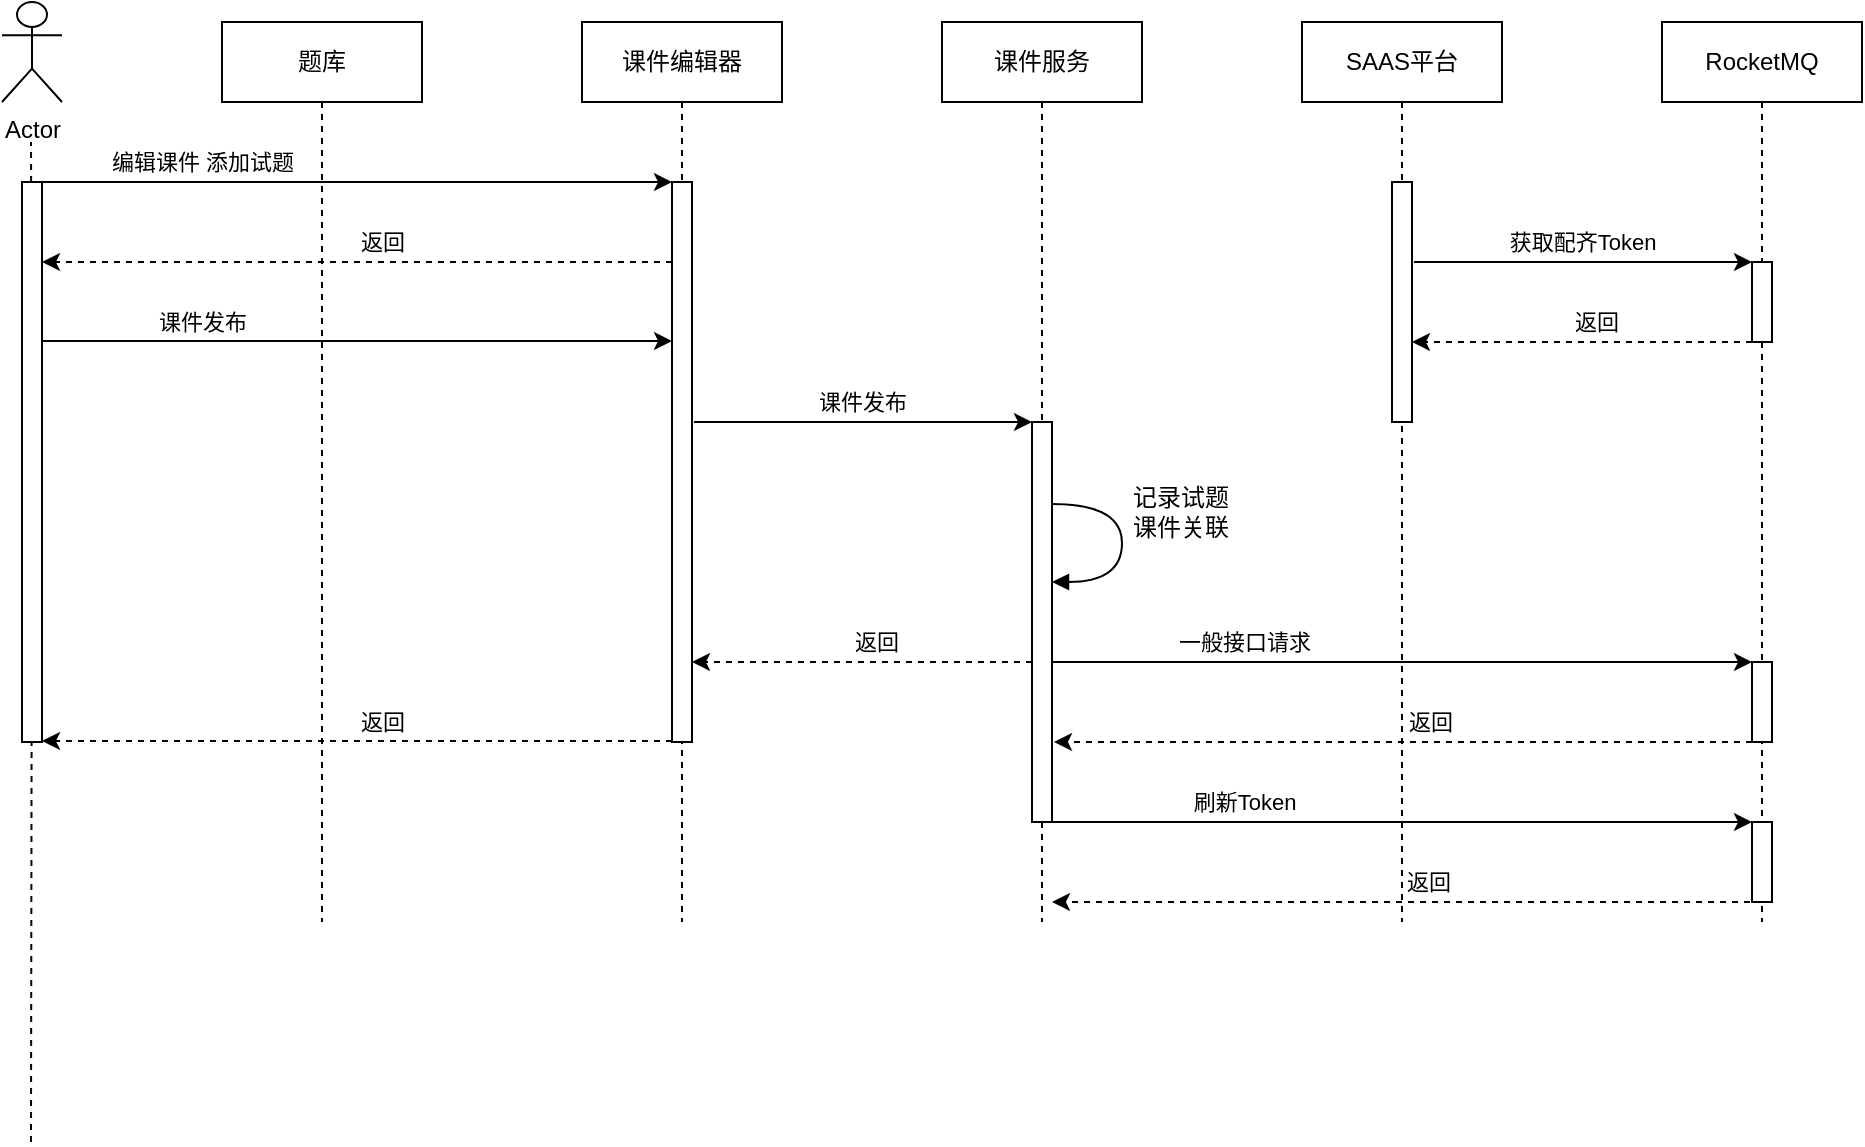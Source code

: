 <mxfile version="25.0.1">
  <diagram name="第 1 页" id="VrHr1lwdnJbF9gbz6rKx">
    <mxGraphModel dx="1544" dy="398" grid="1" gridSize="10" guides="1" tooltips="1" connect="1" arrows="1" fold="1" page="1" pageScale="1" pageWidth="827" pageHeight="1169" math="0" shadow="0">
      <root>
        <mxCell id="0" />
        <mxCell id="1" parent="0" />
        <mxCell id="qkXnrVR-RueEX92_qbnU-2" value="课件编辑器" style="shape=umlLifeline;perimeter=lifelinePerimeter;whiteSpace=wrap;html=1;container=1;dropTarget=0;collapsible=0;recursiveResize=0;outlineConnect=0;portConstraint=eastwest;newEdgeStyle={&quot;curved&quot;:0,&quot;rounded&quot;:0};" vertex="1" parent="1">
          <mxGeometry x="140" y="180" width="100" height="450" as="geometry" />
        </mxCell>
        <mxCell id="qkXnrVR-RueEX92_qbnU-3" value="课件服务" style="shape=umlLifeline;perimeter=lifelinePerimeter;whiteSpace=wrap;html=1;container=1;dropTarget=0;collapsible=0;recursiveResize=0;outlineConnect=0;portConstraint=eastwest;newEdgeStyle={&quot;curved&quot;:0,&quot;rounded&quot;:0};" vertex="1" parent="1">
          <mxGeometry x="320" y="180" width="100" height="450" as="geometry" />
        </mxCell>
        <mxCell id="qkXnrVR-RueEX92_qbnU-4" value="SAAS平台" style="shape=umlLifeline;perimeter=lifelinePerimeter;whiteSpace=wrap;html=1;container=1;dropTarget=0;collapsible=0;recursiveResize=0;outlineConnect=0;portConstraint=eastwest;newEdgeStyle={&quot;curved&quot;:0,&quot;rounded&quot;:0};" vertex="1" parent="1">
          <mxGeometry x="500" y="180" width="100" height="450" as="geometry" />
        </mxCell>
        <mxCell id="qkXnrVR-RueEX92_qbnU-5" value="RocketMQ" style="shape=umlLifeline;perimeter=lifelinePerimeter;whiteSpace=wrap;html=1;container=1;dropTarget=0;collapsible=0;recursiveResize=0;outlineConnect=0;portConstraint=eastwest;newEdgeStyle={&quot;curved&quot;:0,&quot;rounded&quot;:0};" vertex="1" parent="1">
          <mxGeometry x="680" y="180" width="100" height="450" as="geometry" />
        </mxCell>
        <mxCell id="qkXnrVR-RueEX92_qbnU-6" value="" style="rounded=0;whiteSpace=wrap;html=1;" vertex="1" parent="1">
          <mxGeometry x="185" y="260" width="10" height="280" as="geometry" />
        </mxCell>
        <mxCell id="qkXnrVR-RueEX92_qbnU-7" value="" style="rounded=0;whiteSpace=wrap;html=1;" vertex="1" parent="1">
          <mxGeometry x="365" y="380" width="10" height="200" as="geometry" />
        </mxCell>
        <mxCell id="qkXnrVR-RueEX92_qbnU-10" value="" style="rounded=0;whiteSpace=wrap;html=1;" vertex="1" parent="1">
          <mxGeometry x="545" y="260" width="10" height="120" as="geometry" />
        </mxCell>
        <mxCell id="qkXnrVR-RueEX92_qbnU-11" value="" style="endArrow=classic;html=1;rounded=0;" edge="1" parent="1">
          <mxGeometry width="50" height="50" relative="1" as="geometry">
            <mxPoint x="556" y="300" as="sourcePoint" />
            <mxPoint x="725" y="300" as="targetPoint" />
          </mxGeometry>
        </mxCell>
        <mxCell id="qkXnrVR-RueEX92_qbnU-12" value="获取配齐Token" style="edgeLabel;html=1;align=center;verticalAlign=middle;resizable=0;points=[];" vertex="1" connectable="0" parent="qkXnrVR-RueEX92_qbnU-11">
          <mxGeometry x="0.34" y="2" relative="1" as="geometry">
            <mxPoint x="-29" y="-8" as="offset" />
          </mxGeometry>
        </mxCell>
        <mxCell id="qkXnrVR-RueEX92_qbnU-13" value="" style="rounded=0;whiteSpace=wrap;html=1;" vertex="1" parent="1">
          <mxGeometry x="725" y="300" width="10" height="40" as="geometry" />
        </mxCell>
        <mxCell id="qkXnrVR-RueEX92_qbnU-14" value="" style="endArrow=classic;html=1;rounded=0;dashed=1;" edge="1" parent="1">
          <mxGeometry width="50" height="50" relative="1" as="geometry">
            <mxPoint x="725" y="340" as="sourcePoint" />
            <mxPoint x="555" y="340" as="targetPoint" />
          </mxGeometry>
        </mxCell>
        <mxCell id="qkXnrVR-RueEX92_qbnU-15" value="返回" style="edgeLabel;html=1;align=center;verticalAlign=middle;resizable=0;points=[];" vertex="1" connectable="0" parent="qkXnrVR-RueEX92_qbnU-14">
          <mxGeometry x="-0.077" y="-1" relative="1" as="geometry">
            <mxPoint y="-9" as="offset" />
          </mxGeometry>
        </mxCell>
        <mxCell id="qkXnrVR-RueEX92_qbnU-18" value="" style="endArrow=classic;html=1;rounded=0;" edge="1" parent="1">
          <mxGeometry width="50" height="50" relative="1" as="geometry">
            <mxPoint x="196" y="380" as="sourcePoint" />
            <mxPoint x="365" y="380" as="targetPoint" />
          </mxGeometry>
        </mxCell>
        <mxCell id="qkXnrVR-RueEX92_qbnU-19" value="课件发布" style="edgeLabel;html=1;align=center;verticalAlign=middle;resizable=0;points=[];" vertex="1" connectable="0" parent="qkXnrVR-RueEX92_qbnU-18">
          <mxGeometry x="0.34" y="2" relative="1" as="geometry">
            <mxPoint x="-29" y="-8" as="offset" />
          </mxGeometry>
        </mxCell>
        <mxCell id="qkXnrVR-RueEX92_qbnU-20" value="" style="endArrow=classic;html=1;rounded=0;dashed=1;" edge="1" parent="1">
          <mxGeometry width="50" height="50" relative="1" as="geometry">
            <mxPoint x="365" y="500" as="sourcePoint" />
            <mxPoint x="195" y="500" as="targetPoint" />
          </mxGeometry>
        </mxCell>
        <mxCell id="qkXnrVR-RueEX92_qbnU-21" value="返回" style="edgeLabel;html=1;align=center;verticalAlign=middle;resizable=0;points=[];" vertex="1" connectable="0" parent="qkXnrVR-RueEX92_qbnU-20">
          <mxGeometry x="-0.077" y="-1" relative="1" as="geometry">
            <mxPoint y="-9" as="offset" />
          </mxGeometry>
        </mxCell>
        <mxCell id="qkXnrVR-RueEX92_qbnU-22" value="" style="endArrow=classic;html=1;rounded=0;" edge="1" parent="1">
          <mxGeometry width="50" height="50" relative="1" as="geometry">
            <mxPoint x="375" y="500" as="sourcePoint" />
            <mxPoint x="725" y="500" as="targetPoint" />
          </mxGeometry>
        </mxCell>
        <mxCell id="qkXnrVR-RueEX92_qbnU-23" value="一般接口请求" style="edgeLabel;html=1;align=center;verticalAlign=middle;resizable=0;points=[];" vertex="1" connectable="0" parent="qkXnrVR-RueEX92_qbnU-22">
          <mxGeometry x="0.34" y="2" relative="1" as="geometry">
            <mxPoint x="-139" y="-8" as="offset" />
          </mxGeometry>
        </mxCell>
        <mxCell id="qkXnrVR-RueEX92_qbnU-24" value="" style="rounded=0;whiteSpace=wrap;html=1;" vertex="1" parent="1">
          <mxGeometry x="725" y="500" width="10" height="40" as="geometry" />
        </mxCell>
        <mxCell id="qkXnrVR-RueEX92_qbnU-25" value="" style="endArrow=classic;html=1;rounded=0;dashed=1;" edge="1" parent="1">
          <mxGeometry width="50" height="50" relative="1" as="geometry">
            <mxPoint x="725" y="540" as="sourcePoint" />
            <mxPoint x="376" y="540" as="targetPoint" />
          </mxGeometry>
        </mxCell>
        <mxCell id="qkXnrVR-RueEX92_qbnU-26" value="返回" style="edgeLabel;html=1;align=center;verticalAlign=middle;resizable=0;points=[];" vertex="1" connectable="0" parent="qkXnrVR-RueEX92_qbnU-25">
          <mxGeometry x="-0.077" y="-1" relative="1" as="geometry">
            <mxPoint y="-9" as="offset" />
          </mxGeometry>
        </mxCell>
        <mxCell id="qkXnrVR-RueEX92_qbnU-27" value="" style="endArrow=classic;html=1;rounded=0;" edge="1" parent="1">
          <mxGeometry width="50" height="50" relative="1" as="geometry">
            <mxPoint x="375" y="580" as="sourcePoint" />
            <mxPoint x="725" y="580" as="targetPoint" />
          </mxGeometry>
        </mxCell>
        <mxCell id="qkXnrVR-RueEX92_qbnU-28" value="刷新Token" style="edgeLabel;html=1;align=center;verticalAlign=middle;resizable=0;points=[];" vertex="1" connectable="0" parent="qkXnrVR-RueEX92_qbnU-27">
          <mxGeometry x="0.34" y="2" relative="1" as="geometry">
            <mxPoint x="-139" y="-8" as="offset" />
          </mxGeometry>
        </mxCell>
        <mxCell id="qkXnrVR-RueEX92_qbnU-29" value="" style="endArrow=classic;html=1;rounded=0;dashed=1;" edge="1" parent="1">
          <mxGeometry width="50" height="50" relative="1" as="geometry">
            <mxPoint x="724" y="620" as="sourcePoint" />
            <mxPoint x="375" y="620" as="targetPoint" />
          </mxGeometry>
        </mxCell>
        <mxCell id="qkXnrVR-RueEX92_qbnU-30" value="返回" style="edgeLabel;html=1;align=center;verticalAlign=middle;resizable=0;points=[];" vertex="1" connectable="0" parent="qkXnrVR-RueEX92_qbnU-29">
          <mxGeometry x="-0.077" y="-1" relative="1" as="geometry">
            <mxPoint y="-9" as="offset" />
          </mxGeometry>
        </mxCell>
        <mxCell id="qkXnrVR-RueEX92_qbnU-31" value="" style="rounded=0;whiteSpace=wrap;html=1;" vertex="1" parent="1">
          <mxGeometry x="725" y="580" width="10" height="40" as="geometry" />
        </mxCell>
        <mxCell id="qkXnrVR-RueEX92_qbnU-32" value="题库" style="shape=umlLifeline;perimeter=lifelinePerimeter;whiteSpace=wrap;html=1;container=1;dropTarget=0;collapsible=0;recursiveResize=0;outlineConnect=0;portConstraint=eastwest;newEdgeStyle={&quot;curved&quot;:0,&quot;rounded&quot;:0};" vertex="1" parent="1">
          <mxGeometry x="-40" y="180" width="100" height="450" as="geometry" />
        </mxCell>
        <mxCell id="qkXnrVR-RueEX92_qbnU-33" value="Actor" style="shape=umlActor;verticalLabelPosition=bottom;verticalAlign=top;html=1;outlineConnect=0;movable=1;resizable=1;rotatable=1;deletable=1;editable=1;locked=0;connectable=1;" vertex="1" parent="1">
          <mxGeometry x="-150" y="170" width="30" height="50" as="geometry" />
        </mxCell>
        <mxCell id="qkXnrVR-RueEX92_qbnU-35" value="" style="endArrow=none;dashed=1;html=1;rounded=0;movable=1;resizable=1;rotatable=1;deletable=1;editable=1;locked=0;connectable=1;" edge="1" parent="1" source="qkXnrVR-RueEX92_qbnU-36">
          <mxGeometry width="50" height="50" relative="1" as="geometry">
            <mxPoint x="-135.5" y="740" as="sourcePoint" />
            <mxPoint x="-135.5" y="240" as="targetPoint" />
          </mxGeometry>
        </mxCell>
        <mxCell id="qkXnrVR-RueEX92_qbnU-37" value="" style="endArrow=none;dashed=1;html=1;rounded=0;movable=1;resizable=1;rotatable=1;deletable=1;editable=1;locked=0;connectable=1;" edge="1" parent="1" target="qkXnrVR-RueEX92_qbnU-36">
          <mxGeometry width="50" height="50" relative="1" as="geometry">
            <mxPoint x="-135.5" y="740" as="sourcePoint" />
            <mxPoint x="-135.5" y="240" as="targetPoint" />
          </mxGeometry>
        </mxCell>
        <mxCell id="qkXnrVR-RueEX92_qbnU-36" value="" style="rounded=0;whiteSpace=wrap;html=1;" vertex="1" parent="1">
          <mxGeometry x="-140" y="260" width="10" height="280" as="geometry" />
        </mxCell>
        <mxCell id="qkXnrVR-RueEX92_qbnU-38" value="" style="endArrow=classic;html=1;rounded=0;" edge="1" parent="1">
          <mxGeometry width="50" height="50" relative="1" as="geometry">
            <mxPoint x="-130" y="260" as="sourcePoint" />
            <mxPoint x="185" y="260" as="targetPoint" />
          </mxGeometry>
        </mxCell>
        <mxCell id="qkXnrVR-RueEX92_qbnU-39" value="编辑课件 添加试题" style="edgeLabel;html=1;align=center;verticalAlign=middle;resizable=0;points=[];" vertex="1" connectable="0" parent="qkXnrVR-RueEX92_qbnU-38">
          <mxGeometry x="0.34" y="2" relative="1" as="geometry">
            <mxPoint x="-131" y="-8" as="offset" />
          </mxGeometry>
        </mxCell>
        <mxCell id="qkXnrVR-RueEX92_qbnU-40" value="" style="endArrow=classic;html=1;rounded=0;dashed=1;" edge="1" parent="1">
          <mxGeometry width="50" height="50" relative="1" as="geometry">
            <mxPoint x="185" y="300" as="sourcePoint" />
            <mxPoint x="-130" y="300" as="targetPoint" />
          </mxGeometry>
        </mxCell>
        <mxCell id="qkXnrVR-RueEX92_qbnU-41" value="返回" style="edgeLabel;html=1;align=center;verticalAlign=middle;resizable=0;points=[];" vertex="1" connectable="0" parent="qkXnrVR-RueEX92_qbnU-40">
          <mxGeometry x="-0.077" y="-1" relative="1" as="geometry">
            <mxPoint y="-9" as="offset" />
          </mxGeometry>
        </mxCell>
        <mxCell id="qkXnrVR-RueEX92_qbnU-42" value="" style="endArrow=classic;html=1;rounded=0;" edge="1" parent="1">
          <mxGeometry width="50" height="50" relative="1" as="geometry">
            <mxPoint x="-130" y="339.5" as="sourcePoint" />
            <mxPoint x="185" y="339.5" as="targetPoint" />
          </mxGeometry>
        </mxCell>
        <mxCell id="qkXnrVR-RueEX92_qbnU-43" value="课件发布" style="edgeLabel;html=1;align=center;verticalAlign=middle;resizable=0;points=[];" vertex="1" connectable="0" parent="qkXnrVR-RueEX92_qbnU-42">
          <mxGeometry x="0.34" y="2" relative="1" as="geometry">
            <mxPoint x="-131" y="-8" as="offset" />
          </mxGeometry>
        </mxCell>
        <mxCell id="qkXnrVR-RueEX92_qbnU-44" value="" style="endArrow=classic;html=1;rounded=0;dashed=1;" edge="1" parent="1">
          <mxGeometry width="50" height="50" relative="1" as="geometry">
            <mxPoint x="185" y="539.5" as="sourcePoint" />
            <mxPoint x="-130" y="539.5" as="targetPoint" />
          </mxGeometry>
        </mxCell>
        <mxCell id="qkXnrVR-RueEX92_qbnU-45" value="返回" style="edgeLabel;html=1;align=center;verticalAlign=middle;resizable=0;points=[];" vertex="1" connectable="0" parent="qkXnrVR-RueEX92_qbnU-44">
          <mxGeometry x="-0.077" y="-1" relative="1" as="geometry">
            <mxPoint y="-9" as="offset" />
          </mxGeometry>
        </mxCell>
        <mxCell id="qkXnrVR-RueEX92_qbnU-47" value="记录试题&lt;div&gt;课件关联&lt;/div&gt;" style="html=1;verticalAlign=bottom;endArrow=block;labelBackgroundColor=none;fontFamily=Verdana;fontSize=12;elbow=vertical;edgeStyle=orthogonalEdgeStyle;curved=1;exitX=1.038;exitY=0.345;exitPerimeter=0;entryX=1.027;entryY=0.831;entryDx=0;entryDy=0;entryPerimeter=0;" edge="1" parent="1">
          <mxGeometry x="0.028" y="29" relative="1" as="geometry">
            <mxPoint x="375" y="421" as="sourcePoint" />
            <mxPoint x="375" y="460" as="targetPoint" />
            <Array as="points">
              <mxPoint x="410" y="421" />
              <mxPoint x="410" y="460" />
            </Array>
            <mxPoint as="offset" />
          </mxGeometry>
        </mxCell>
      </root>
    </mxGraphModel>
  </diagram>
</mxfile>
